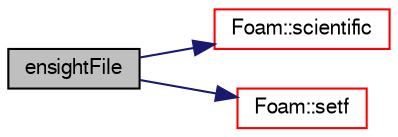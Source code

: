 digraph "ensightFile"
{
  bgcolor="transparent";
  edge [fontname="FreeSans",fontsize="10",labelfontname="FreeSans",labelfontsize="10"];
  node [fontname="FreeSans",fontsize="10",shape=record];
  rankdir="LR";
  Node1 [label="ensightFile",height=0.2,width=0.4,color="black", fillcolor="grey75", style="filled" fontcolor="black"];
  Node1 -> Node2 [color="midnightblue",fontsize="10",style="solid",fontname="FreeSans"];
  Node2 [label="Foam::scientific",height=0.2,width=0.4,color="red",URL="$a10237.html#a78214b33dde7e68fda6f5609b6faa561"];
  Node1 -> Node3 [color="midnightblue",fontsize="10",style="solid",fontname="FreeSans"];
  Node3 [label="Foam::setf",height=0.2,width=0.4,color="red",URL="$a10237.html#a5ec2912ad15d943cb9716390c4e32e0d"];
}
